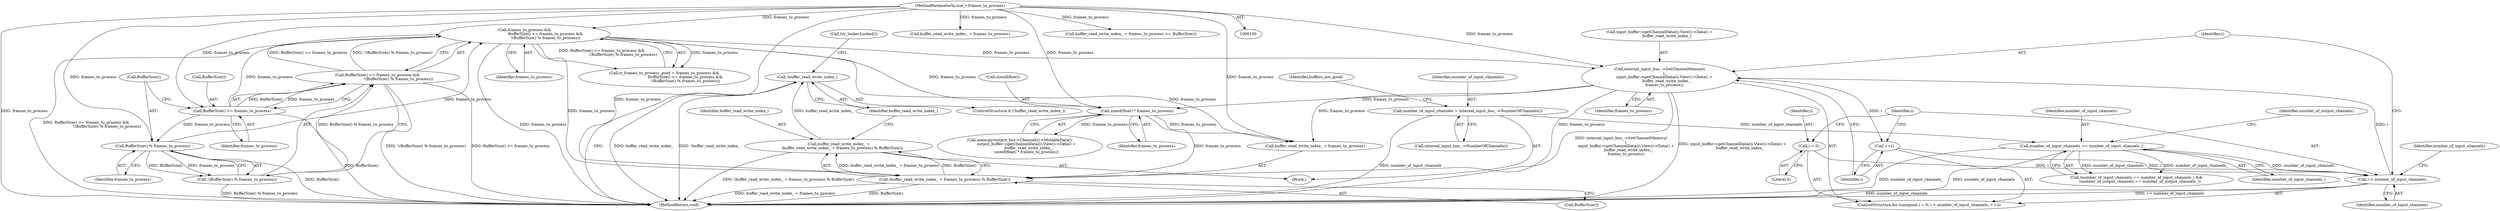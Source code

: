 digraph "0_Chrome_783c28d59c4c748ef9b787d4717882c90c5b227b@API" {
"1000266" [label="(Call,!buffer_read_write_index_)"];
"1000258" [label="(Call,buffer_read_write_index_ =\n      (buffer_read_write_index_ + frames_to_process) % BufferSize())"];
"1000260" [label="(Call,(buffer_read_write_index_ + frames_to_process) % BufferSize())"];
"1000181" [label="(Call,frames_to_process &&\n                                   BufferSize() >= frames_to_process &&\n                                   !(BufferSize() % frames_to_process))"];
"1000184" [label="(Call,BufferSize() >= frames_to_process)"];
"1000101" [label="(MethodParameterIn,size_t frames_to_process)"];
"1000188" [label="(Call,BufferSize() % frames_to_process)"];
"1000183" [label="(Call,BufferSize() >= frames_to_process &&\n                                   !(BufferSize() % frames_to_process))"];
"1000187" [label="(Call,!(BufferSize() % frames_to_process))"];
"1000227" [label="(Call,internal_input_bus_->SetChannelMemory(\n        i,\n        input_buffer->getChannelData(i).View()->Data() +\n            buffer_read_write_index_,\n        frames_to_process))"];
"1000222" [label="(Call,i < number_of_input_channels)"];
"1000225" [label="(Call,++i)"];
"1000219" [label="(Call,i = 0)"];
"1000205" [label="(Call,number_of_input_channels == number_of_input_channels_)"];
"1000144" [label="(Call,number_of_input_channels = internal_input_bus_->NumberOfChannels())"];
"1000254" [label="(Call,sizeof(float) * frames_to_process)"];
"1000157" [label="(Call,buffer_read_write_index_ + frames_to_process)"];
"1000258" [label="(Call,buffer_read_write_index_ =\n      (buffer_read_write_index_ + frames_to_process) % BufferSize())"];
"1000234" [label="(Identifier,number_of_input_channels)"];
"1000222" [label="(Call,i < number_of_input_channels)"];
"1000188" [label="(Call,BufferSize() % frames_to_process)"];
"1000254" [label="(Call,sizeof(float) * frames_to_process)"];
"1000190" [label="(Identifier,frames_to_process)"];
"1000187" [label="(Call,!(BufferSize() % frames_to_process))"];
"1000144" [label="(Call,number_of_input_channels = internal_input_bus_->NumberOfChannels())"];
"1000183" [label="(Call,BufferSize() >= frames_to_process &&\n                                   !(BufferSize() % frames_to_process))"];
"1000266" [label="(Call,!buffer_read_write_index_)"];
"1000255" [label="(Call,sizeof(float))"];
"1000205" [label="(Call,number_of_input_channels == number_of_input_channels_)"];
"1000219" [label="(Call,i = 0)"];
"1000184" [label="(Call,BufferSize() >= frames_to_process)"];
"1000272" [label="(Call,try_locker.Locked())"];
"1000101" [label="(MethodParameterIn,size_t frames_to_process)"];
"1000186" [label="(Identifier,frames_to_process)"];
"1000261" [label="(Call,buffer_read_write_index_ + frames_to_process)"];
"1000221" [label="(Literal,0)"];
"1000207" [label="(Identifier,number_of_input_channels_)"];
"1000257" [label="(Identifier,frames_to_process)"];
"1000181" [label="(Call,frames_to_process &&\n                                   BufferSize() >= frames_to_process &&\n                                   !(BufferSize() % frames_to_process))"];
"1000226" [label="(Identifier,i)"];
"1000223" [label="(Identifier,i)"];
"1000185" [label="(Call,BufferSize())"];
"1000102" [label="(Block,)"];
"1000228" [label="(Identifier,i)"];
"1000229" [label="(Call,input_buffer->getChannelData(i).View()->Data() +\n            buffer_read_write_index_)"];
"1000206" [label="(Identifier,number_of_input_channels)"];
"1000249" [label="(Call,memcpy(output_bus->Channel(i)->MutableData(),\n           output_buffer->getChannelData(i).View()->Data() +\n               buffer_read_write_index_,\n           sizeof(float) * frames_to_process))"];
"1000189" [label="(Call,BufferSize())"];
"1000225" [label="(Call,++i)"];
"1000149" [label="(Identifier,buffers_are_good)"];
"1000217" [label="(ControlStructure,for (unsigned i = 0; i < number_of_input_channels; ++i))"];
"1000227" [label="(Call,internal_input_bus_->SetChannelMemory(\n        i,\n        input_buffer->getChannelData(i).View()->Data() +\n            buffer_read_write_index_,\n        frames_to_process))"];
"1000204" [label="(Call,(number_of_input_channels == number_of_input_channels_) &&\n      (number_of_output_channels == number_of_output_channels_))"];
"1000264" [label="(Call,BufferSize())"];
"1000267" [label="(Identifier,buffer_read_write_index_)"];
"1000259" [label="(Identifier,buffer_read_write_index_)"];
"1000182" [label="(Identifier,frames_to_process)"];
"1000156" [label="(Call,buffer_read_write_index_ + frames_to_process <= BufferSize())"];
"1000232" [label="(Identifier,frames_to_process)"];
"1000224" [label="(Identifier,number_of_input_channels)"];
"1000145" [label="(Identifier,number_of_input_channels)"];
"1000265" [label="(ControlStructure,if (!buffer_read_write_index_))"];
"1000179" [label="(Call,is_frames_to_process_good = frames_to_process &&\n                                   BufferSize() >= frames_to_process &&\n                                   !(BufferSize() % frames_to_process))"];
"1000220" [label="(Identifier,i)"];
"1000304" [label="(MethodReturn,void)"];
"1000146" [label="(Call,internal_input_bus_->NumberOfChannels())"];
"1000260" [label="(Call,(buffer_read_write_index_ + frames_to_process) % BufferSize())"];
"1000209" [label="(Identifier,number_of_output_channels)"];
"1000266" -> "1000265"  [label="AST: "];
"1000266" -> "1000267"  [label="CFG: "];
"1000267" -> "1000266"  [label="AST: "];
"1000272" -> "1000266"  [label="CFG: "];
"1000304" -> "1000266"  [label="CFG: "];
"1000266" -> "1000304"  [label="DDG: buffer_read_write_index_"];
"1000266" -> "1000304"  [label="DDG: !buffer_read_write_index_"];
"1000258" -> "1000266"  [label="DDG: buffer_read_write_index_"];
"1000258" -> "1000102"  [label="AST: "];
"1000258" -> "1000260"  [label="CFG: "];
"1000259" -> "1000258"  [label="AST: "];
"1000260" -> "1000258"  [label="AST: "];
"1000267" -> "1000258"  [label="CFG: "];
"1000258" -> "1000304"  [label="DDG: (buffer_read_write_index_ + frames_to_process) % BufferSize()"];
"1000260" -> "1000258"  [label="DDG: buffer_read_write_index_ + frames_to_process"];
"1000260" -> "1000258"  [label="DDG: BufferSize()"];
"1000260" -> "1000264"  [label="CFG: "];
"1000261" -> "1000260"  [label="AST: "];
"1000264" -> "1000260"  [label="AST: "];
"1000260" -> "1000304"  [label="DDG: BufferSize()"];
"1000260" -> "1000304"  [label="DDG: buffer_read_write_index_ + frames_to_process"];
"1000181" -> "1000260"  [label="DDG: frames_to_process"];
"1000227" -> "1000260"  [label="DDG: frames_to_process"];
"1000254" -> "1000260"  [label="DDG: frames_to_process"];
"1000101" -> "1000260"  [label="DDG: frames_to_process"];
"1000181" -> "1000179"  [label="AST: "];
"1000181" -> "1000182"  [label="CFG: "];
"1000181" -> "1000183"  [label="CFG: "];
"1000182" -> "1000181"  [label="AST: "];
"1000183" -> "1000181"  [label="AST: "];
"1000179" -> "1000181"  [label="CFG: "];
"1000181" -> "1000304"  [label="DDG: frames_to_process"];
"1000181" -> "1000304"  [label="DDG: BufferSize() >= frames_to_process &&\n                                   !(BufferSize() % frames_to_process)"];
"1000181" -> "1000179"  [label="DDG: frames_to_process"];
"1000181" -> "1000179"  [label="DDG: BufferSize() >= frames_to_process &&\n                                   !(BufferSize() % frames_to_process)"];
"1000184" -> "1000181"  [label="DDG: frames_to_process"];
"1000188" -> "1000181"  [label="DDG: frames_to_process"];
"1000101" -> "1000181"  [label="DDG: frames_to_process"];
"1000183" -> "1000181"  [label="DDG: BufferSize() >= frames_to_process"];
"1000183" -> "1000181"  [label="DDG: !(BufferSize() % frames_to_process)"];
"1000181" -> "1000227"  [label="DDG: frames_to_process"];
"1000181" -> "1000254"  [label="DDG: frames_to_process"];
"1000181" -> "1000261"  [label="DDG: frames_to_process"];
"1000184" -> "1000183"  [label="AST: "];
"1000184" -> "1000186"  [label="CFG: "];
"1000185" -> "1000184"  [label="AST: "];
"1000186" -> "1000184"  [label="AST: "];
"1000189" -> "1000184"  [label="CFG: "];
"1000183" -> "1000184"  [label="CFG: "];
"1000184" -> "1000304"  [label="DDG: BufferSize()"];
"1000184" -> "1000183"  [label="DDG: BufferSize()"];
"1000184" -> "1000183"  [label="DDG: frames_to_process"];
"1000101" -> "1000184"  [label="DDG: frames_to_process"];
"1000184" -> "1000188"  [label="DDG: frames_to_process"];
"1000101" -> "1000100"  [label="AST: "];
"1000101" -> "1000304"  [label="DDG: frames_to_process"];
"1000101" -> "1000156"  [label="DDG: frames_to_process"];
"1000101" -> "1000157"  [label="DDG: frames_to_process"];
"1000101" -> "1000188"  [label="DDG: frames_to_process"];
"1000101" -> "1000227"  [label="DDG: frames_to_process"];
"1000101" -> "1000254"  [label="DDG: frames_to_process"];
"1000101" -> "1000261"  [label="DDG: frames_to_process"];
"1000188" -> "1000187"  [label="AST: "];
"1000188" -> "1000190"  [label="CFG: "];
"1000189" -> "1000188"  [label="AST: "];
"1000190" -> "1000188"  [label="AST: "];
"1000187" -> "1000188"  [label="CFG: "];
"1000188" -> "1000304"  [label="DDG: BufferSize()"];
"1000188" -> "1000187"  [label="DDG: BufferSize()"];
"1000188" -> "1000187"  [label="DDG: frames_to_process"];
"1000183" -> "1000187"  [label="CFG: "];
"1000187" -> "1000183"  [label="AST: "];
"1000183" -> "1000304"  [label="DDG: !(BufferSize() % frames_to_process)"];
"1000183" -> "1000304"  [label="DDG: BufferSize() >= frames_to_process"];
"1000187" -> "1000183"  [label="DDG: BufferSize() % frames_to_process"];
"1000187" -> "1000304"  [label="DDG: BufferSize() % frames_to_process"];
"1000227" -> "1000217"  [label="AST: "];
"1000227" -> "1000232"  [label="CFG: "];
"1000228" -> "1000227"  [label="AST: "];
"1000229" -> "1000227"  [label="AST: "];
"1000232" -> "1000227"  [label="AST: "];
"1000226" -> "1000227"  [label="CFG: "];
"1000227" -> "1000304"  [label="DDG: internal_input_bus_->SetChannelMemory(\n        i,\n        input_buffer->getChannelData(i).View()->Data() +\n            buffer_read_write_index_,\n        frames_to_process)"];
"1000227" -> "1000304"  [label="DDG: input_buffer->getChannelData(i).View()->Data() +\n            buffer_read_write_index_"];
"1000227" -> "1000225"  [label="DDG: i"];
"1000222" -> "1000227"  [label="DDG: i"];
"1000227" -> "1000254"  [label="DDG: frames_to_process"];
"1000227" -> "1000261"  [label="DDG: frames_to_process"];
"1000222" -> "1000217"  [label="AST: "];
"1000222" -> "1000224"  [label="CFG: "];
"1000223" -> "1000222"  [label="AST: "];
"1000224" -> "1000222"  [label="AST: "];
"1000228" -> "1000222"  [label="CFG: "];
"1000234" -> "1000222"  [label="CFG: "];
"1000222" -> "1000304"  [label="DDG: i < number_of_input_channels"];
"1000222" -> "1000304"  [label="DDG: number_of_input_channels"];
"1000225" -> "1000222"  [label="DDG: i"];
"1000219" -> "1000222"  [label="DDG: i"];
"1000205" -> "1000222"  [label="DDG: number_of_input_channels"];
"1000225" -> "1000217"  [label="AST: "];
"1000225" -> "1000226"  [label="CFG: "];
"1000226" -> "1000225"  [label="AST: "];
"1000223" -> "1000225"  [label="CFG: "];
"1000219" -> "1000217"  [label="AST: "];
"1000219" -> "1000221"  [label="CFG: "];
"1000220" -> "1000219"  [label="AST: "];
"1000221" -> "1000219"  [label="AST: "];
"1000223" -> "1000219"  [label="CFG: "];
"1000205" -> "1000204"  [label="AST: "];
"1000205" -> "1000207"  [label="CFG: "];
"1000206" -> "1000205"  [label="AST: "];
"1000207" -> "1000205"  [label="AST: "];
"1000209" -> "1000205"  [label="CFG: "];
"1000204" -> "1000205"  [label="CFG: "];
"1000205" -> "1000304"  [label="DDG: number_of_input_channels"];
"1000205" -> "1000304"  [label="DDG: number_of_input_channels_"];
"1000205" -> "1000204"  [label="DDG: number_of_input_channels"];
"1000205" -> "1000204"  [label="DDG: number_of_input_channels_"];
"1000144" -> "1000205"  [label="DDG: number_of_input_channels"];
"1000144" -> "1000102"  [label="AST: "];
"1000144" -> "1000146"  [label="CFG: "];
"1000145" -> "1000144"  [label="AST: "];
"1000146" -> "1000144"  [label="AST: "];
"1000149" -> "1000144"  [label="CFG: "];
"1000144" -> "1000304"  [label="DDG: number_of_input_channels"];
"1000254" -> "1000249"  [label="AST: "];
"1000254" -> "1000257"  [label="CFG: "];
"1000255" -> "1000254"  [label="AST: "];
"1000257" -> "1000254"  [label="AST: "];
"1000249" -> "1000254"  [label="CFG: "];
"1000254" -> "1000249"  [label="DDG: frames_to_process"];
"1000254" -> "1000261"  [label="DDG: frames_to_process"];
}
